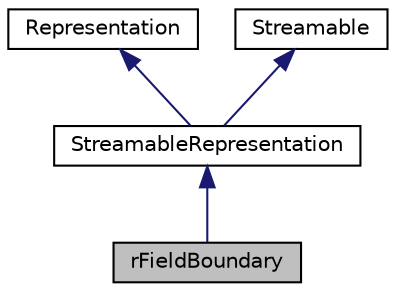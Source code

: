 digraph "rFieldBoundary"
{
  edge [fontname="Helvetica",fontsize="10",labelfontname="Helvetica",labelfontsize="10"];
  node [fontname="Helvetica",fontsize="10",shape=record];
  Node4 [label="rFieldBoundary",height=0.2,width=0.4,color="black", fillcolor="grey75", style="filled", fontcolor="black"];
  Node5 -> Node4 [dir="back",color="midnightblue",fontsize="10",style="solid",fontname="Helvetica"];
  Node5 [label="StreamableRepresentation",height=0.2,width=0.4,color="black", fillcolor="white", style="filled",URL="$classStreamableRepresentation.html",tooltip="StreamableRepresentation: Representations that are streamable should implement this class..."];
  Node6 -> Node5 [dir="back",color="midnightblue",fontsize="10",style="solid",fontname="Helvetica"];
  Node6 [label="Representation",height=0.2,width=0.4,color="black", fillcolor="white", style="filled",URL="$classRepresentation.html",tooltip="Representation abstract class. "];
  Node7 -> Node5 [dir="back",color="midnightblue",fontsize="10",style="solid",fontname="Helvetica"];
  Node7 [label="Streamable",height=0.2,width=0.4,color="black", fillcolor="white", style="filled",URL="$classStreamable.html",tooltip="Streamable: all classes that can be streamed/serialized should implement this base class..."];
}
